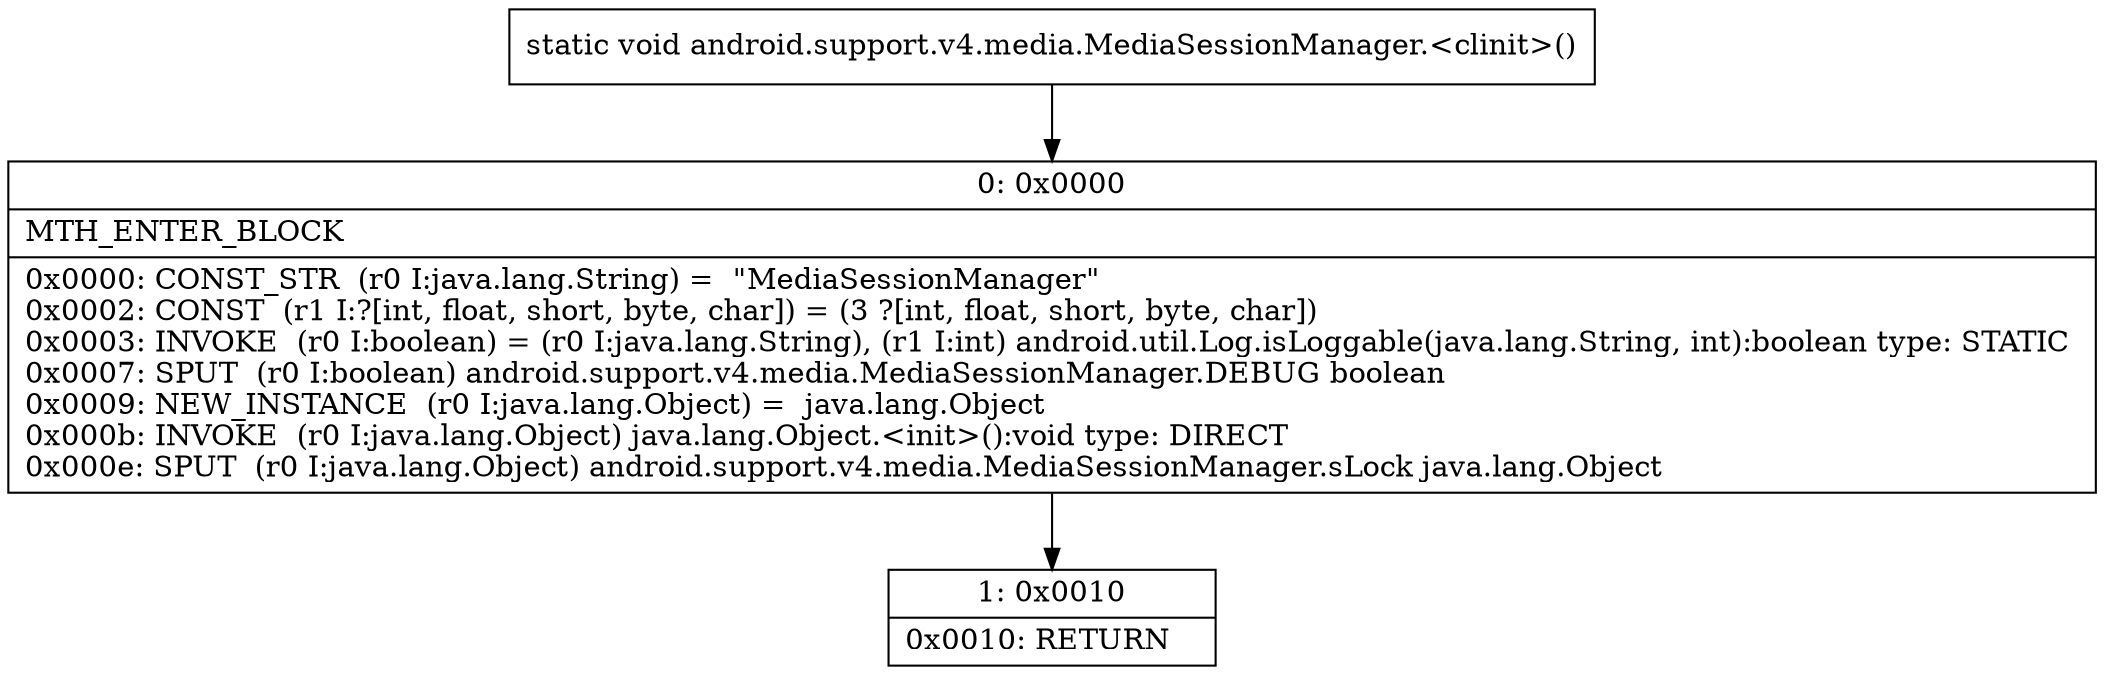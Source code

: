 digraph "CFG forandroid.support.v4.media.MediaSessionManager.\<clinit\>()V" {
Node_0 [shape=record,label="{0\:\ 0x0000|MTH_ENTER_BLOCK\l|0x0000: CONST_STR  (r0 I:java.lang.String) =  \"MediaSessionManager\" \l0x0002: CONST  (r1 I:?[int, float, short, byte, char]) = (3 ?[int, float, short, byte, char]) \l0x0003: INVOKE  (r0 I:boolean) = (r0 I:java.lang.String), (r1 I:int) android.util.Log.isLoggable(java.lang.String, int):boolean type: STATIC \l0x0007: SPUT  (r0 I:boolean) android.support.v4.media.MediaSessionManager.DEBUG boolean \l0x0009: NEW_INSTANCE  (r0 I:java.lang.Object) =  java.lang.Object \l0x000b: INVOKE  (r0 I:java.lang.Object) java.lang.Object.\<init\>():void type: DIRECT \l0x000e: SPUT  (r0 I:java.lang.Object) android.support.v4.media.MediaSessionManager.sLock java.lang.Object \l}"];
Node_1 [shape=record,label="{1\:\ 0x0010|0x0010: RETURN   \l}"];
MethodNode[shape=record,label="{static void android.support.v4.media.MediaSessionManager.\<clinit\>() }"];
MethodNode -> Node_0;
Node_0 -> Node_1;
}

